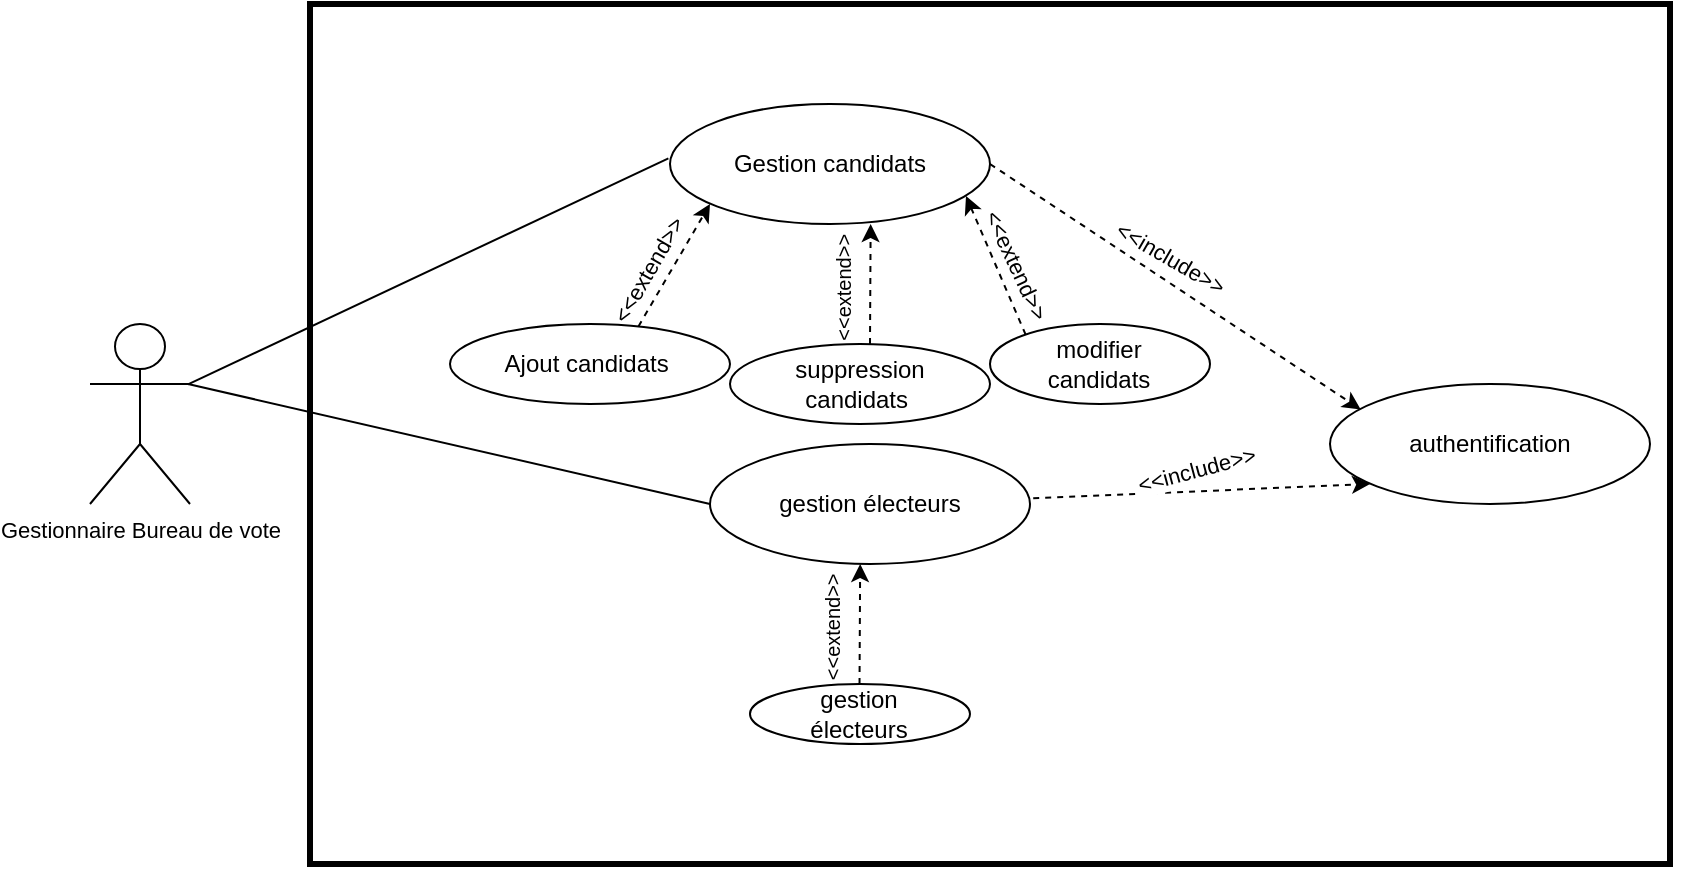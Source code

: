 <mxfile version="13.9.9" type="device"><diagram id="uHhBvuN4_AusISWuorSY" name="Page-1"><mxGraphModel dx="1877" dy="843" grid="1" gridSize="10" guides="1" tooltips="1" connect="1" arrows="1" fold="1" page="1" pageScale="1" pageWidth="1100" pageHeight="850" math="0" shadow="0"><root><mxCell id="0"/><mxCell id="1" parent="0"/><mxCell id="nRTDBRePK_IBU7eHAtSt-44" value="" style="rounded=0;whiteSpace=wrap;html=1;fontSize=11;fillColor=none;strokeWidth=3;" parent="1" vertex="1"><mxGeometry x="350" y="150" width="680" height="430" as="geometry"/></mxCell><mxCell id="nRTDBRePK_IBU7eHAtSt-1" value="Gestionnaire Bureau de vote" style="shape=umlActor;verticalLabelPosition=bottom;verticalAlign=top;html=1;outlineConnect=0;fontSize=11;" parent="1" vertex="1"><mxGeometry x="240" y="310" width="50" height="90" as="geometry"/></mxCell><mxCell id="nRTDBRePK_IBU7eHAtSt-4" value="" style="group" parent="1" vertex="1" connectable="0"><mxGeometry x="530" y="200" width="160" height="60" as="geometry"/></mxCell><mxCell id="nRTDBRePK_IBU7eHAtSt-5" value="" style="ellipse;whiteSpace=wrap;html=1;" parent="nRTDBRePK_IBU7eHAtSt-4" vertex="1"><mxGeometry width="160" height="60" as="geometry"/></mxCell><mxCell id="nRTDBRePK_IBU7eHAtSt-6" value="Gestion candidats" style="text;html=1;strokeColor=none;fillColor=none;align=center;verticalAlign=middle;whiteSpace=wrap;rounded=0;" parent="nRTDBRePK_IBU7eHAtSt-4" vertex="1"><mxGeometry x="15" y="20" width="130" height="20" as="geometry"/></mxCell><mxCell id="nRTDBRePK_IBU7eHAtSt-23" value="" style="group" parent="1" vertex="1" connectable="0"><mxGeometry x="560" y="320" width="130" height="40" as="geometry"/></mxCell><mxCell id="nRTDBRePK_IBU7eHAtSt-24" value="" style="ellipse;whiteSpace=wrap;html=1;" parent="nRTDBRePK_IBU7eHAtSt-23" vertex="1"><mxGeometry width="130" height="40" as="geometry"/></mxCell><mxCell id="nRTDBRePK_IBU7eHAtSt-25" value="suppression candidats&amp;nbsp;" style="text;html=1;strokeColor=none;fillColor=none;align=center;verticalAlign=middle;whiteSpace=wrap;rounded=0;" parent="nRTDBRePK_IBU7eHAtSt-23" vertex="1"><mxGeometry x="12.188" y="13.333" width="105.625" height="13.333" as="geometry"/></mxCell><mxCell id="nRTDBRePK_IBU7eHAtSt-26" value="" style="group" parent="1" vertex="1" connectable="0"><mxGeometry x="690" y="310" width="350" height="195" as="geometry"/></mxCell><mxCell id="nRTDBRePK_IBU7eHAtSt-27" value="" style="ellipse;whiteSpace=wrap;html=1;" parent="nRTDBRePK_IBU7eHAtSt-26" vertex="1"><mxGeometry width="110" height="40" as="geometry"/></mxCell><mxCell id="nRTDBRePK_IBU7eHAtSt-28" value="modifier&lt;br&gt;candidats" style="text;html=1;strokeColor=none;fillColor=none;align=center;verticalAlign=middle;whiteSpace=wrap;rounded=0;" parent="nRTDBRePK_IBU7eHAtSt-26" vertex="1"><mxGeometry x="10.312" y="13.333" width="89.375" height="13.333" as="geometry"/></mxCell><mxCell id="nRTDBRePK_IBU7eHAtSt-29" value="" style="endArrow=classic;html=1;fontSize=11;exitX=0.673;exitY=0.03;exitDx=0;exitDy=0;exitPerimeter=0;dashed=1;" parent="1" source="nRTDBRePK_IBU7eHAtSt-21" edge="1"><mxGeometry width="50" height="50" relative="1" as="geometry"><mxPoint x="500" y="300" as="sourcePoint"/><mxPoint x="550" y="250" as="targetPoint"/></mxGeometry></mxCell><mxCell id="gCBS4e3NFkM19e_jVw2t-3" value="&amp;lt;&amp;lt;extend&amp;gt;&amp;gt;" style="edgeLabel;html=1;align=center;verticalAlign=middle;resizable=0;points=[];fontSize=11;rotation=-60;" vertex="1" connectable="0" parent="nRTDBRePK_IBU7eHAtSt-29"><mxGeometry x="-0.179" relative="1" as="geometry"><mxPoint x="-10" y="-3" as="offset"/></mxGeometry></mxCell><mxCell id="nRTDBRePK_IBU7eHAtSt-30" value="" style="endArrow=classic;html=1;fontSize=11;dashed=1;" parent="1" edge="1"><mxGeometry width="50" height="50" relative="1" as="geometry"><mxPoint x="630" y="320" as="sourcePoint"/><mxPoint x="630.32" y="260" as="targetPoint"/></mxGeometry></mxCell><mxCell id="gCBS4e3NFkM19e_jVw2t-4" value="&amp;lt;&amp;lt;extend&amp;gt;&amp;gt;" style="edgeLabel;html=1;align=center;verticalAlign=middle;resizable=0;points=[];fontSize=10;rotation=-90;" vertex="1" connectable="0" parent="nRTDBRePK_IBU7eHAtSt-30"><mxGeometry x="-0.111" y="-1" relative="1" as="geometry"><mxPoint x="-15.14" y="-1.34" as="offset"/></mxGeometry></mxCell><mxCell id="nRTDBRePK_IBU7eHAtSt-31" value="" style="endArrow=classic;html=1;fontSize=11;entryX=0.925;entryY=0.767;entryDx=0;entryDy=0;entryPerimeter=0;exitX=0.162;exitY=0.133;exitDx=0;exitDy=0;exitPerimeter=0;dashed=1;" parent="1" source="nRTDBRePK_IBU7eHAtSt-27" edge="1"><mxGeometry width="50" height="50" relative="1" as="geometry"><mxPoint x="708.59" y="312.16" as="sourcePoint"/><mxPoint x="678" y="246.02" as="targetPoint"/></mxGeometry></mxCell><mxCell id="gCBS4e3NFkM19e_jVw2t-5" value="&lt;span style=&quot;font-size: 11px&quot;&gt;&amp;lt;&amp;lt;extend&amp;gt;&amp;gt;&lt;/span&gt;" style="edgeLabel;html=1;align=center;verticalAlign=middle;resizable=0;points=[];fontSize=10;rotation=65;" vertex="1" connectable="0" parent="nRTDBRePK_IBU7eHAtSt-31"><mxGeometry x="-0.116" relative="1" as="geometry"><mxPoint x="8.36" y="-4.7" as="offset"/></mxGeometry></mxCell><mxCell id="nRTDBRePK_IBU7eHAtSt-32" value="" style="endArrow=classic;html=1;fontSize=11;exitX=1;exitY=0.5;exitDx=0;exitDy=0;dashed=1;entryX=0.096;entryY=0.212;entryDx=0;entryDy=0;entryPerimeter=0;" parent="1" source="nRTDBRePK_IBU7eHAtSt-5" target="nRTDBRePK_IBU7eHAtSt-36" edge="1"><mxGeometry width="50" height="50" relative="1" as="geometry"><mxPoint x="740" y="270" as="sourcePoint"/><mxPoint x="810" y="230" as="targetPoint"/></mxGeometry></mxCell><mxCell id="nRTDBRePK_IBU7eHAtSt-33" value="&amp;lt;&amp;lt;include&amp;gt;&amp;gt;" style="edgeLabel;html=1;align=center;verticalAlign=middle;resizable=0;points=[];fontSize=11;rotation=30;" parent="nRTDBRePK_IBU7eHAtSt-32" vertex="1" connectable="0"><mxGeometry x="-0.106" y="-2" relative="1" as="geometry"><mxPoint x="8.33" y="-10" as="offset"/></mxGeometry></mxCell><mxCell id="nRTDBRePK_IBU7eHAtSt-35" value="" style="group" parent="1" vertex="1" connectable="0"><mxGeometry x="860" y="340" width="160" height="60" as="geometry"/></mxCell><mxCell id="nRTDBRePK_IBU7eHAtSt-36" value="" style="ellipse;whiteSpace=wrap;html=1;" parent="nRTDBRePK_IBU7eHAtSt-35" vertex="1"><mxGeometry width="160" height="60" as="geometry"/></mxCell><mxCell id="nRTDBRePK_IBU7eHAtSt-37" value="authentification" style="text;html=1;strokeColor=none;fillColor=none;align=center;verticalAlign=middle;whiteSpace=wrap;rounded=0;" parent="nRTDBRePK_IBU7eHAtSt-35" vertex="1"><mxGeometry x="15" y="20" width="130" height="20" as="geometry"/></mxCell><mxCell id="nRTDBRePK_IBU7eHAtSt-38" value="" style="group" parent="1" vertex="1" connectable="0"><mxGeometry x="550" y="370" width="160" height="60" as="geometry"/></mxCell><mxCell id="nRTDBRePK_IBU7eHAtSt-39" value="" style="ellipse;whiteSpace=wrap;html=1;" parent="nRTDBRePK_IBU7eHAtSt-38" vertex="1"><mxGeometry width="160" height="60" as="geometry"/></mxCell><mxCell id="nRTDBRePK_IBU7eHAtSt-40" value="gestion électeurs" style="text;html=1;strokeColor=none;fillColor=none;align=center;verticalAlign=middle;whiteSpace=wrap;rounded=0;" parent="nRTDBRePK_IBU7eHAtSt-38" vertex="1"><mxGeometry x="15" y="20" width="130" height="20" as="geometry"/></mxCell><mxCell id="nRTDBRePK_IBU7eHAtSt-41" value="" style="endArrow=classic;html=1;fontSize=11;exitX=1.01;exitY=0.452;exitDx=0;exitDy=0;dashed=1;exitPerimeter=0;" parent="1" source="nRTDBRePK_IBU7eHAtSt-39" edge="1"><mxGeometry width="50" height="50" relative="1" as="geometry"><mxPoint x="750" y="440" as="sourcePoint"/><mxPoint x="880" y="390" as="targetPoint"/></mxGeometry></mxCell><mxCell id="nRTDBRePK_IBU7eHAtSt-42" value="&amp;lt;&amp;lt;include&amp;gt;&amp;gt;" style="edgeLabel;html=1;align=center;verticalAlign=middle;resizable=0;points=[];fontSize=11;rotation=-15;" parent="nRTDBRePK_IBU7eHAtSt-41" vertex="1" connectable="0"><mxGeometry x="-0.106" y="-2" relative="1" as="geometry"><mxPoint x="5.33" y="-13" as="offset"/></mxGeometry></mxCell><mxCell id="nRTDBRePK_IBU7eHAtSt-46" value="" style="endArrow=none;html=1;fontSize=11;entryX=0.265;entryY=0.229;entryDx=0;entryDy=0;entryPerimeter=0;" parent="1" edge="1"><mxGeometry width="50" height="50" relative="1" as="geometry"><mxPoint x="289" y="340.231" as="sourcePoint"/><mxPoint x="529.2" y="227.15" as="targetPoint"/></mxGeometry></mxCell><mxCell id="nRTDBRePK_IBU7eHAtSt-47" value="" style="endArrow=none;html=1;fontSize=11;entryX=0;entryY=0.5;entryDx=0;entryDy=0;exitX=1;exitY=0.333;exitDx=0;exitDy=0;exitPerimeter=0;" parent="1" edge="1" target="nRTDBRePK_IBU7eHAtSt-39"><mxGeometry width="50" height="50" relative="1" as="geometry"><mxPoint x="289" y="340" as="sourcePoint"/><mxPoint x="558.12" y="429.0" as="targetPoint"/></mxGeometry></mxCell><mxCell id="nRTDBRePK_IBU7eHAtSt-21" value="" style="ellipse;whiteSpace=wrap;html=1;" parent="1" vertex="1"><mxGeometry x="420" y="310" width="140" height="40" as="geometry"/></mxCell><mxCell id="nRTDBRePK_IBU7eHAtSt-22" value="Ajout candidats&amp;nbsp;" style="text;html=1;strokeColor=none;fillColor=none;align=center;verticalAlign=middle;whiteSpace=wrap;rounded=0;" parent="1" vertex="1"><mxGeometry x="433.125" y="323.333" width="113.75" height="13.333" as="geometry"/></mxCell><mxCell id="gCBS4e3NFkM19e_jVw2t-8" value="" style="group" vertex="1" connectable="0" parent="1"><mxGeometry x="570" y="490" width="110" height="30" as="geometry"/></mxCell><mxCell id="gCBS4e3NFkM19e_jVw2t-9" value="" style="ellipse;whiteSpace=wrap;html=1;" vertex="1" parent="gCBS4e3NFkM19e_jVw2t-8"><mxGeometry width="110.0" height="30" as="geometry"/></mxCell><mxCell id="gCBS4e3NFkM19e_jVw2t-10" value="gestion électeurs" style="text;html=1;strokeColor=none;fillColor=none;align=center;verticalAlign=middle;whiteSpace=wrap;rounded=0;" vertex="1" parent="gCBS4e3NFkM19e_jVw2t-8"><mxGeometry x="10.312" y="10" width="89.375" height="10" as="geometry"/></mxCell><mxCell id="gCBS4e3NFkM19e_jVw2t-12" value="" style="endArrow=classic;html=1;fontSize=11;dashed=1;" edge="1" parent="1"><mxGeometry width="50" height="50" relative="1" as="geometry"><mxPoint x="624.76" y="490" as="sourcePoint"/><mxPoint x="625.08" y="430" as="targetPoint"/></mxGeometry></mxCell><mxCell id="gCBS4e3NFkM19e_jVw2t-13" value="&amp;lt;&amp;lt;extend&amp;gt;&amp;gt;" style="edgeLabel;html=1;align=center;verticalAlign=middle;resizable=0;points=[];fontSize=10;rotation=-90;" vertex="1" connectable="0" parent="gCBS4e3NFkM19e_jVw2t-12"><mxGeometry x="-0.111" y="-1" relative="1" as="geometry"><mxPoint x="-15.14" y="-1.34" as="offset"/></mxGeometry></mxCell></root></mxGraphModel></diagram></mxfile>